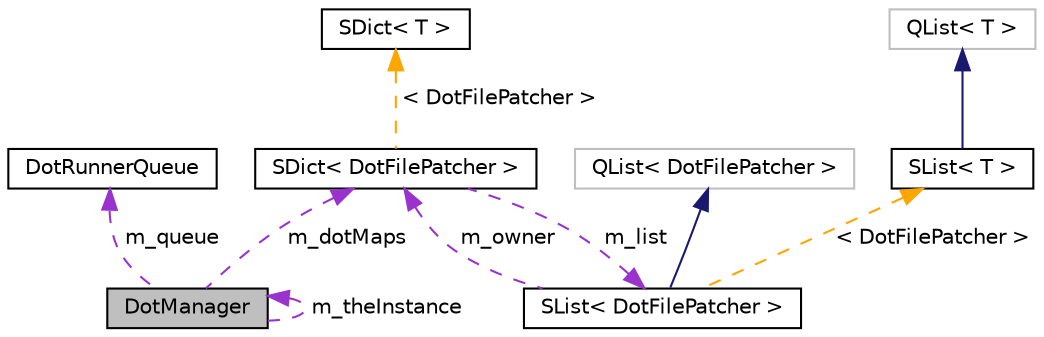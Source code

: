digraph "DotManager"
{
 // INTERACTIVE_SVG=YES
  edge [fontname="Helvetica",fontsize="10",labelfontname="Helvetica",labelfontsize="10"];
  node [fontname="Helvetica",fontsize="10",shape=record];
  Node1 [label="DotManager",height=0.2,width=0.4,color="black", fillcolor="grey75", style="filled", fontcolor="black"];
  Node2 -> Node1 [dir="back",color="darkorchid3",fontsize="10",style="dashed",label=" m_queue" ,fontname="Helvetica"];
  Node2 [label="DotRunnerQueue",height=0.2,width=0.4,color="black", fillcolor="white", style="filled",URL="$d6/dbb/class_dot_runner_queue.html",tooltip="Queue of dot jobs to run. "];
  Node1 -> Node1 [dir="back",color="darkorchid3",fontsize="10",style="dashed",label=" m_theInstance" ,fontname="Helvetica"];
  Node3 -> Node1 [dir="back",color="darkorchid3",fontsize="10",style="dashed",label=" m_dotMaps" ,fontname="Helvetica"];
  Node3 [label="SDict\< DotFilePatcher \>",height=0.2,width=0.4,color="black", fillcolor="white", style="filled",URL="$d1/d50/class_s_dict.html"];
  Node4 -> Node3 [dir="back",color="darkorchid3",fontsize="10",style="dashed",label=" m_list" ,fontname="Helvetica"];
  Node4 [label="SList\< DotFilePatcher \>",height=0.2,width=0.4,color="black", fillcolor="white", style="filled",URL="$df/dce/class_s_list.html"];
  Node5 -> Node4 [dir="back",color="midnightblue",fontsize="10",style="solid",fontname="Helvetica"];
  Node5 [label="QList\< DotFilePatcher \>",height=0.2,width=0.4,color="grey75", fillcolor="white", style="filled"];
  Node3 -> Node4 [dir="back",color="darkorchid3",fontsize="10",style="dashed",label=" m_owner" ,fontname="Helvetica"];
  Node6 -> Node4 [dir="back",color="orange",fontsize="10",style="dashed",label=" \< DotFilePatcher \>" ,fontname="Helvetica"];
  Node6 [label="SList\< T \>",height=0.2,width=0.4,color="black", fillcolor="white", style="filled",URL="$df/dce/class_s_list.html",tooltip="internal wrapper class that redirects compareValues() to the dictionary "];
  Node7 -> Node6 [dir="back",color="midnightblue",fontsize="10",style="solid",fontname="Helvetica"];
  Node7 [label="QList\< T \>",height=0.2,width=0.4,color="grey75", fillcolor="white", style="filled"];
  Node8 -> Node3 [dir="back",color="orange",fontsize="10",style="dashed",label=" \< DotFilePatcher \>" ,fontname="Helvetica"];
  Node8 [label="SDict\< T \>",height=0.2,width=0.4,color="black", fillcolor="white", style="filled",URL="$d1/d50/class_s_dict.html",tooltip="Ordered dictionary of elements of type T. "];
}
